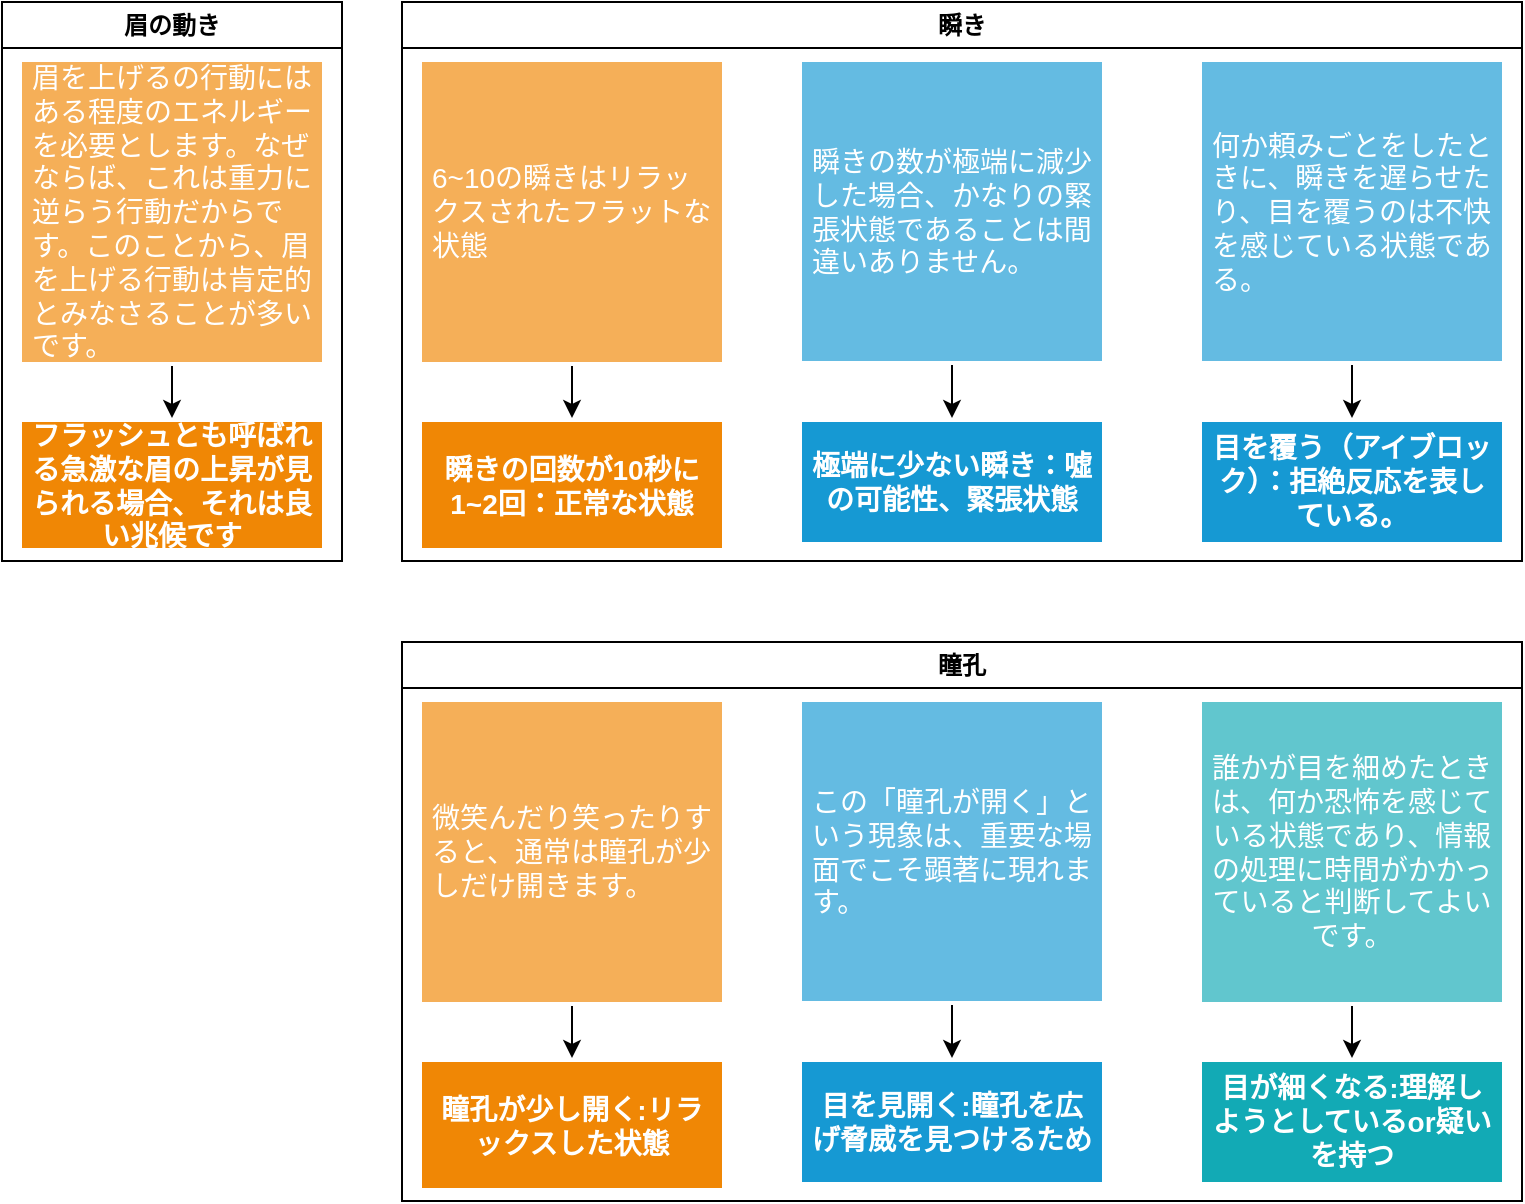 <mxfile version="24.0.6" type="github">
  <diagram name="read_eye" id="w0lN0k3Da2YKYlmLff3g">
    <mxGraphModel dx="1674" dy="818" grid="1" gridSize="10" guides="1" tooltips="1" connect="1" arrows="1" fold="1" page="1" pageScale="1" pageWidth="827" pageHeight="1169" math="0" shadow="0">
      <root>
        <mxCell id="0" />
        <mxCell id="1" parent="0" />
        <mxCell id="sUTv1DPl5SNuNjNPDAft-5" value="瞬き" style="swimlane;whiteSpace=wrap;html=1;startSize=23;" parent="1" vertex="1">
          <mxGeometry x="240" y="80" width="560" height="279.5" as="geometry" />
        </mxCell>
        <mxCell id="sUTv1DPl5SNuNjNPDAft-6" value="瞬きの回数が10秒に1~2回：正常な状態&lt;div&gt;&lt;/div&gt;" style="rounded=1;whiteSpace=wrap;html=1;shadow=0;labelBackgroundColor=none;strokeColor=none;strokeWidth=3;fillColor=#F08705;fontFamily=Helvetica;fontSize=14;fontColor=#FFFFFF;align=center;spacing=5;fontStyle=1;arcSize=0;perimeterSpacing=2;" parent="sUTv1DPl5SNuNjNPDAft-5" vertex="1">
          <mxGeometry x="10" y="210" width="150" height="63" as="geometry" />
        </mxCell>
        <mxCell id="sUTv1DPl5SNuNjNPDAft-7" style="edgeStyle=orthogonalEdgeStyle;rounded=0;orthogonalLoop=1;jettySize=auto;html=1;" parent="sUTv1DPl5SNuNjNPDAft-5" source="sUTv1DPl5SNuNjNPDAft-8" target="sUTv1DPl5SNuNjNPDAft-6" edge="1">
          <mxGeometry relative="1" as="geometry" />
        </mxCell>
        <UserObject label="6~10の瞬きはリラックスされたフラットな状態" link="https://zenn.dev/minegishirei/books/engineer_psychology/viewer/1000eye#%E7%9E%AC%E3%81%8D%E3%81%AE%E5%9B%9E%E6%95%B0%E3%81%8C10%E7%A7%92%E3%81%AB1~2%E5%9B%9E%EF%BC%9A%E6%AD%A3%E5%B8%B8%E3%81%AA%E7%8A%B6%E6%85%8B" id="sUTv1DPl5SNuNjNPDAft-8">
          <mxCell style="rounded=1;whiteSpace=wrap;html=1;shadow=0;labelBackgroundColor=none;strokeColor=none;strokeWidth=3;fillColor=#f5af58;fontFamily=Helvetica;fontSize=14;fontColor=#FFFFFF;align=left;spacing=5;arcSize=0;perimeterSpacing=2;" parent="sUTv1DPl5SNuNjNPDAft-5" vertex="1">
            <mxGeometry x="10" y="30" width="150" height="150" as="geometry" />
          </mxCell>
        </UserObject>
        <mxCell id="sUTv1DPl5SNuNjNPDAft-9" value="極端に少ない瞬き：噓の可能性、緊張状態" style="rounded=1;whiteSpace=wrap;html=1;shadow=0;labelBackgroundColor=none;strokeColor=none;strokeWidth=3;fillColor=#1699d3;fontFamily=Helvetica;fontSize=14;fontColor=#FFFFFF;align=center;spacing=5;fontStyle=1;arcSize=0;perimeterSpacing=2;" parent="sUTv1DPl5SNuNjNPDAft-5" vertex="1">
          <mxGeometry x="200" y="210" width="150" height="60" as="geometry" />
        </mxCell>
        <mxCell id="sUTv1DPl5SNuNjNPDAft-10" style="edgeStyle=orthogonalEdgeStyle;rounded=0;orthogonalLoop=1;jettySize=auto;html=1;entryX=0.5;entryY=0;entryDx=0;entryDy=0;" parent="sUTv1DPl5SNuNjNPDAft-5" source="sUTv1DPl5SNuNjNPDAft-11" target="sUTv1DPl5SNuNjNPDAft-9" edge="1">
          <mxGeometry relative="1" as="geometry" />
        </mxCell>
        <UserObject label="瞬きの数が極端に減少した場合、かなりの緊張状態であることは間違いありません。" link="https://zenn.dev/minegishirei/books/engineer_psychology/viewer/1000eye#%E6%A5%B5%E7%AB%AF%E3%81%AB%E5%B0%91%E3%81%AA%E3%81%84%E7%9E%AC%E3%81%8D%EF%BC%9A%E5%99%93%E3%81%AE%E5%8F%AF%E8%83%BD%E6%80%A7%E3%80%81%E7%B7%8A%E5%BC%B5%E7%8A%B6%E6%85%8B" id="sUTv1DPl5SNuNjNPDAft-11">
          <mxCell style="rounded=1;whiteSpace=wrap;html=1;shadow=0;labelBackgroundColor=none;strokeColor=none;strokeWidth=3;fillColor=#64bbe2;fontFamily=Helvetica;fontSize=14;fontColor=#FFFFFF;align=left;spacing=5;arcSize=0;perimeterSpacing=2;" parent="sUTv1DPl5SNuNjNPDAft-5" vertex="1">
            <mxGeometry x="200" y="30" width="150" height="149.5" as="geometry" />
          </mxCell>
        </UserObject>
        <mxCell id="U0M7dQLLfSlhjiTjjrG8-1" value="目を覆う（アイブロック）：拒絶反応を表している。" style="rounded=1;whiteSpace=wrap;html=1;shadow=0;labelBackgroundColor=none;strokeColor=none;strokeWidth=3;fillColor=#1699d3;fontFamily=Helvetica;fontSize=14;fontColor=#FFFFFF;align=center;spacing=5;fontStyle=1;arcSize=0;perimeterSpacing=2;" parent="sUTv1DPl5SNuNjNPDAft-5" vertex="1">
          <mxGeometry x="400" y="210" width="150" height="60" as="geometry" />
        </mxCell>
        <mxCell id="U0M7dQLLfSlhjiTjjrG8-2" style="edgeStyle=orthogonalEdgeStyle;rounded=0;orthogonalLoop=1;jettySize=auto;html=1;entryX=0.5;entryY=0;entryDx=0;entryDy=0;" parent="sUTv1DPl5SNuNjNPDAft-5" source="U0M7dQLLfSlhjiTjjrG8-3" target="U0M7dQLLfSlhjiTjjrG8-1" edge="1">
          <mxGeometry relative="1" as="geometry" />
        </mxCell>
        <UserObject label="何か頼みごとをしたときに、瞬きを遅らせたり、目を覆うのは不快を感じている状態である。" link="https://zenn.dev/minegishirei/books/engineer_psychology/viewer/1000eye#%E6%A5%B5%E7%AB%AF%E3%81%AB%E5%B0%91%E3%81%AA%E3%81%84%E7%9E%AC%E3%81%8D%EF%BC%9A%E5%99%93%E3%81%AE%E5%8F%AF%E8%83%BD%E6%80%A7%E3%80%81%E7%B7%8A%E5%BC%B5%E7%8A%B6%E6%85%8B" id="U0M7dQLLfSlhjiTjjrG8-3">
          <mxCell style="rounded=1;whiteSpace=wrap;html=1;shadow=0;labelBackgroundColor=none;strokeColor=none;strokeWidth=3;fillColor=#64bbe2;fontFamily=Helvetica;fontSize=14;fontColor=#FFFFFF;align=left;spacing=5;arcSize=0;perimeterSpacing=2;" parent="sUTv1DPl5SNuNjNPDAft-5" vertex="1">
            <mxGeometry x="400" y="30" width="150" height="149.5" as="geometry" />
          </mxCell>
        </UserObject>
        <mxCell id="U0M7dQLLfSlhjiTjjrG8-4" value="眉の動き" style="swimlane;whiteSpace=wrap;html=1;startSize=23;" parent="1" vertex="1">
          <mxGeometry x="40" y="80" width="170" height="279.5" as="geometry" />
        </mxCell>
        <mxCell id="U0M7dQLLfSlhjiTjjrG8-5" value="フラッシュとも呼ばれる急激な眉の上昇が見られる場合、それは良い兆候です&lt;div&gt;&lt;/div&gt;" style="rounded=1;whiteSpace=wrap;html=1;shadow=0;labelBackgroundColor=none;strokeColor=none;strokeWidth=3;fillColor=#F08705;fontFamily=Helvetica;fontSize=14;fontColor=#FFFFFF;align=center;spacing=5;fontStyle=1;arcSize=0;perimeterSpacing=2;" parent="U0M7dQLLfSlhjiTjjrG8-4" vertex="1">
          <mxGeometry x="10" y="210" width="150" height="63" as="geometry" />
        </mxCell>
        <mxCell id="U0M7dQLLfSlhjiTjjrG8-6" style="edgeStyle=orthogonalEdgeStyle;rounded=0;orthogonalLoop=1;jettySize=auto;html=1;" parent="U0M7dQLLfSlhjiTjjrG8-4" source="U0M7dQLLfSlhjiTjjrG8-7" target="U0M7dQLLfSlhjiTjjrG8-5" edge="1">
          <mxGeometry relative="1" as="geometry" />
        </mxCell>
        <UserObject label="&lt;div&gt;眉を上げるの行動にはある程度のエネルギーを必要とします。なぜならば、これは重力に逆らう行動だからです。このことから、眉を上げる&lt;span style=&quot;background-color: initial;&quot;&gt;行動は肯定的とみなさることが多いです。&lt;/span&gt;&lt;/div&gt;" link="https://zenn.dev/minegishirei/books/engineer_psychology/viewer/1000eye#%E7%9E%AC%E3%81%8D%E3%81%AE%E5%9B%9E%E6%95%B0%E3%81%8C10%E7%A7%92%E3%81%AB1~2%E5%9B%9E%EF%BC%9A%E6%AD%A3%E5%B8%B8%E3%81%AA%E7%8A%B6%E6%85%8B" id="U0M7dQLLfSlhjiTjjrG8-7">
          <mxCell style="rounded=1;whiteSpace=wrap;html=1;shadow=0;labelBackgroundColor=none;strokeColor=none;strokeWidth=3;fillColor=#f5af58;fontFamily=Helvetica;fontSize=14;fontColor=#FFFFFF;align=left;spacing=5;arcSize=0;perimeterSpacing=2;" parent="U0M7dQLLfSlhjiTjjrG8-4" vertex="1">
            <mxGeometry x="10" y="30" width="150" height="150" as="geometry" />
          </mxCell>
        </UserObject>
        <mxCell id="-Y1X-hNZmjjMe6V45IRv-19" value="瞳孔" style="swimlane;whiteSpace=wrap;html=1;startSize=23;" parent="1" vertex="1">
          <mxGeometry x="240" y="400" width="560" height="279.5" as="geometry" />
        </mxCell>
        <mxCell id="-Y1X-hNZmjjMe6V45IRv-20" value="瞳孔が少し開く:リラックスした状態&lt;div&gt;&lt;/div&gt;" style="rounded=1;whiteSpace=wrap;html=1;shadow=0;labelBackgroundColor=none;strokeColor=none;strokeWidth=3;fillColor=#F08705;fontFamily=Helvetica;fontSize=14;fontColor=#FFFFFF;align=center;spacing=5;fontStyle=1;arcSize=0;perimeterSpacing=2;" parent="-Y1X-hNZmjjMe6V45IRv-19" vertex="1">
          <mxGeometry x="10" y="210" width="150" height="63" as="geometry" />
        </mxCell>
        <mxCell id="-Y1X-hNZmjjMe6V45IRv-21" style="edgeStyle=orthogonalEdgeStyle;rounded=0;orthogonalLoop=1;jettySize=auto;html=1;" parent="-Y1X-hNZmjjMe6V45IRv-19" source="-Y1X-hNZmjjMe6V45IRv-22" target="-Y1X-hNZmjjMe6V45IRv-20" edge="1">
          <mxGeometry relative="1" as="geometry" />
        </mxCell>
        <UserObject label="微笑んだり笑ったりすると、通常は瞳孔が少しだけ開きます。" link="https://zenn.dev/minegishirei/books/engineer_psychology/viewer/1000eye#%E7%9E%AC%E3%81%8D%E3%81%AE%E5%9B%9E%E6%95%B0%E3%81%8C10%E7%A7%92%E3%81%AB1~2%E5%9B%9E%EF%BC%9A%E6%AD%A3%E5%B8%B8%E3%81%AA%E7%8A%B6%E6%85%8B" id="-Y1X-hNZmjjMe6V45IRv-22">
          <mxCell style="rounded=1;whiteSpace=wrap;html=1;shadow=0;labelBackgroundColor=none;strokeColor=none;strokeWidth=3;fillColor=#f5af58;fontFamily=Helvetica;fontSize=14;fontColor=#FFFFFF;align=left;spacing=5;arcSize=0;perimeterSpacing=2;" parent="-Y1X-hNZmjjMe6V45IRv-19" vertex="1">
            <mxGeometry x="10" y="30" width="150" height="150" as="geometry" />
          </mxCell>
        </UserObject>
        <mxCell id="-Y1X-hNZmjjMe6V45IRv-23" value="目を見開く:瞳孔を広げ脅威を見つけるため" style="rounded=1;whiteSpace=wrap;html=1;shadow=0;labelBackgroundColor=none;strokeColor=none;strokeWidth=3;fillColor=#1699d3;fontFamily=Helvetica;fontSize=14;fontColor=#FFFFFF;align=center;spacing=5;fontStyle=1;arcSize=0;perimeterSpacing=2;" parent="-Y1X-hNZmjjMe6V45IRv-19" vertex="1">
          <mxGeometry x="200" y="210" width="150" height="60" as="geometry" />
        </mxCell>
        <mxCell id="-Y1X-hNZmjjMe6V45IRv-24" style="edgeStyle=orthogonalEdgeStyle;rounded=0;orthogonalLoop=1;jettySize=auto;html=1;entryX=0.5;entryY=0;entryDx=0;entryDy=0;" parent="-Y1X-hNZmjjMe6V45IRv-19" source="-Y1X-hNZmjjMe6V45IRv-25" target="-Y1X-hNZmjjMe6V45IRv-23" edge="1">
          <mxGeometry relative="1" as="geometry" />
        </mxCell>
        <UserObject label="この「瞳孔が開く」という現象は、重要な場面でこそ顕著に現れます。" link="https://zenn.dev/minegishirei/books/engineer_psychology/viewer/1000eye#%E6%A5%B5%E7%AB%AF%E3%81%AB%E5%B0%91%E3%81%AA%E3%81%84%E7%9E%AC%E3%81%8D%EF%BC%9A%E5%99%93%E3%81%AE%E5%8F%AF%E8%83%BD%E6%80%A7%E3%80%81%E7%B7%8A%E5%BC%B5%E7%8A%B6%E6%85%8B" id="-Y1X-hNZmjjMe6V45IRv-25">
          <mxCell style="rounded=1;whiteSpace=wrap;html=1;shadow=0;labelBackgroundColor=none;strokeColor=none;strokeWidth=3;fillColor=#64bbe2;fontFamily=Helvetica;fontSize=14;fontColor=#FFFFFF;align=left;spacing=5;arcSize=0;perimeterSpacing=2;" parent="-Y1X-hNZmjjMe6V45IRv-19" vertex="1">
            <mxGeometry x="200" y="30" width="150" height="149.5" as="geometry" />
          </mxCell>
        </UserObject>
        <mxCell id="-Y1X-hNZmjjMe6V45IRv-30" style="edgeStyle=orthogonalEdgeStyle;rounded=0;orthogonalLoop=1;jettySize=auto;html=1;" parent="-Y1X-hNZmjjMe6V45IRv-19" source="-Y1X-hNZmjjMe6V45IRv-31" target="-Y1X-hNZmjjMe6V45IRv-32" edge="1">
          <mxGeometry relative="1" as="geometry" />
        </mxCell>
        <UserObject label="誰かが目を細めたときは、何か恐怖を感じている状態であり、情報の処理に時間がかかっていると判断してよいです。" link="https://qiita.com/" id="-Y1X-hNZmjjMe6V45IRv-31">
          <mxCell style="rounded=1;whiteSpace=wrap;html=1;shadow=0;labelBackgroundColor=none;strokeColor=none;strokeWidth=3;fillColor=#61c6ce;fontFamily=Helvetica;fontSize=14;fontColor=#FFFFFF;align=center;spacing=5;fontStyle=0;arcSize=0;perimeterSpacing=2;" parent="-Y1X-hNZmjjMe6V45IRv-19" vertex="1">
            <mxGeometry x="400" y="30" width="150" height="150" as="geometry" />
          </mxCell>
        </UserObject>
        <mxCell id="-Y1X-hNZmjjMe6V45IRv-32" value="目が細くなる:理解しようとしているor疑いを持つ" style="rounded=1;whiteSpace=wrap;html=1;shadow=0;labelBackgroundColor=none;strokeColor=none;strokeWidth=3;fillColor=#12aab5;fontFamily=Helvetica;fontSize=14;fontColor=#FFFFFF;align=center;spacing=5;fontStyle=1;arcSize=0;perimeterSpacing=2;" parent="-Y1X-hNZmjjMe6V45IRv-19" vertex="1">
          <mxGeometry x="400" y="210" width="150" height="60" as="geometry" />
        </mxCell>
      </root>
    </mxGraphModel>
  </diagram>
</mxfile>
